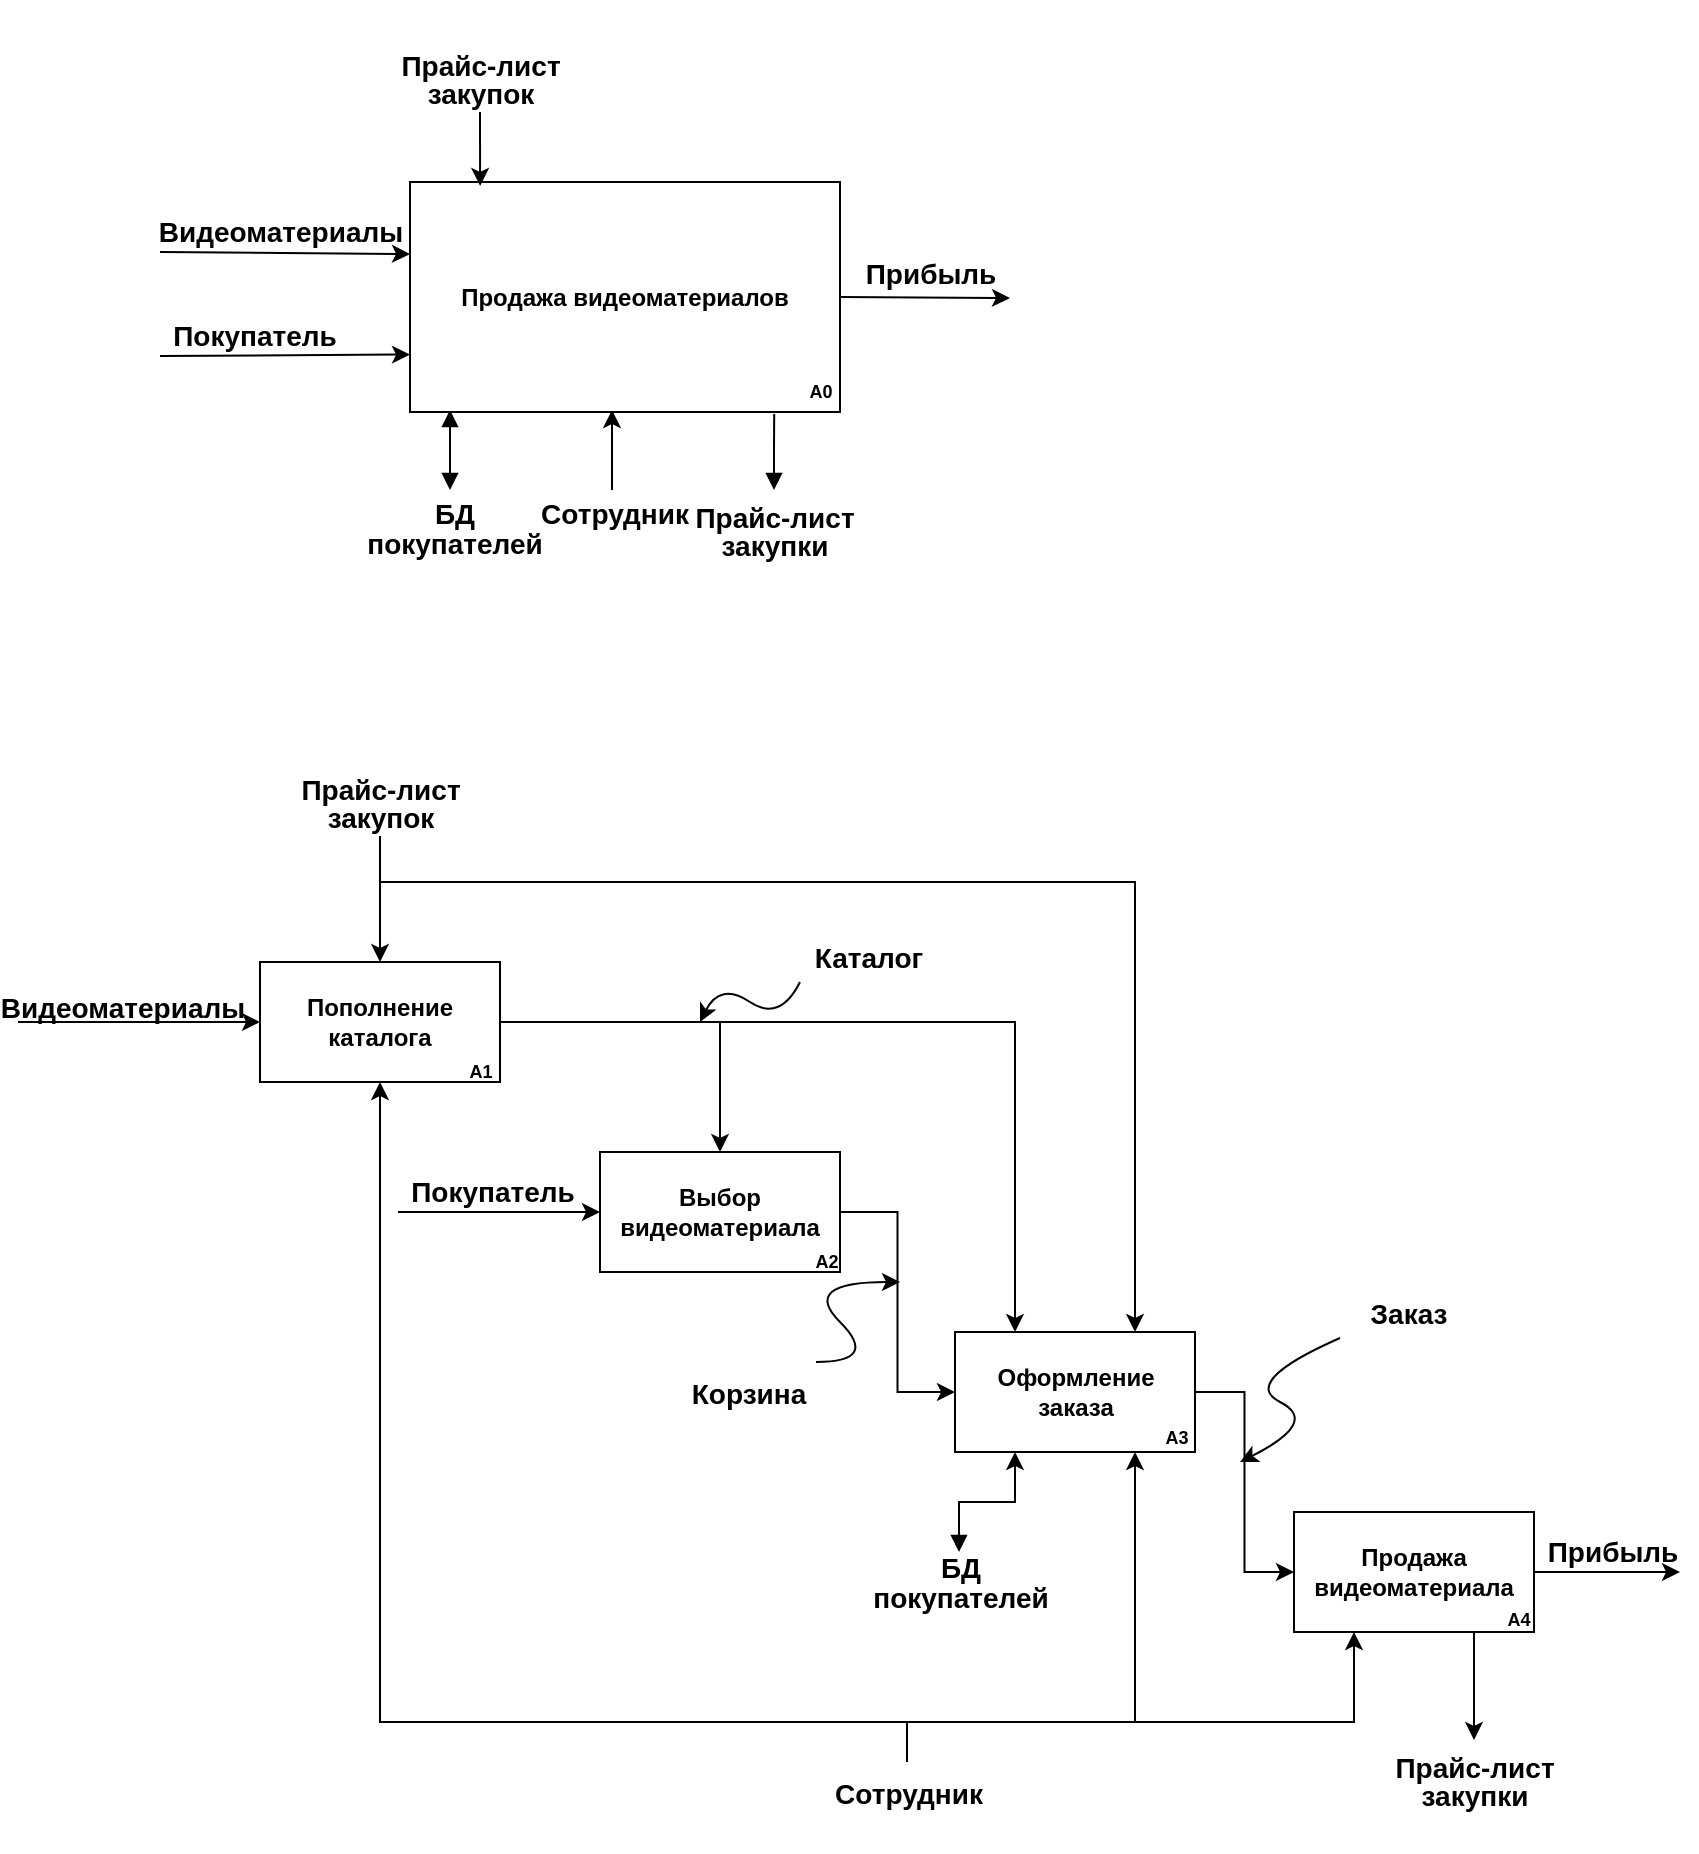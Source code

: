 <mxfile version="21.0.6" type="github">
  <diagram name="Page-1" id="Ck3fTt-HM888tLe21iKQ">
    <mxGraphModel dx="1401" dy="841" grid="1" gridSize="10" guides="1" tooltips="1" connect="1" arrows="1" fold="1" page="1" pageScale="1" pageWidth="850" pageHeight="1100" math="0" shadow="0">
      <root>
        <mxCell id="0" />
        <mxCell id="1" parent="0" />
        <mxCell id="z8rB2s8k8t27SP1FywNN-5" value="&lt;font style=&quot;font-size: 14px;&quot;&gt;Покупатель&lt;/font&gt;" style="text;strokeColor=none;fillColor=none;html=1;fontSize=24;fontStyle=1;verticalAlign=middle;align=center;" vertex="1" parent="1">
          <mxGeometry x="80" y="201" width="93" height="26" as="geometry" />
        </mxCell>
        <mxCell id="z8rB2s8k8t27SP1FywNN-3" value="" style="endArrow=classic;html=1;rounded=0;exitX=1;exitY=0.5;exitDx=0;exitDy=0;entryX=1;entryY=1;entryDx=0;entryDy=0;" edge="1" parent="1" source="z8rB2s8k8t27SP1FywNN-1" target="z8rB2s8k8t27SP1FywNN-7">
          <mxGeometry width="50" height="50" relative="1" as="geometry">
            <mxPoint x="410" y="225" as="sourcePoint" />
            <mxPoint x="610" y="218" as="targetPoint" />
          </mxGeometry>
        </mxCell>
        <mxCell id="z8rB2s8k8t27SP1FywNN-7" value="&lt;p style=&quot;line-height: 50%;&quot;&gt;&lt;span style=&quot;font-size: 14px;&quot;&gt;Прибыль&lt;/span&gt;&lt;/p&gt;" style="text;strokeColor=none;fillColor=none;html=1;fontSize=24;fontStyle=1;verticalAlign=middle;align=center;" vertex="1" parent="1">
          <mxGeometry x="425" y="170" width="80" height="28" as="geometry" />
        </mxCell>
        <mxCell id="z8rB2s8k8t27SP1FywNN-8" value="" style="endArrow=classic;html=1;rounded=0;entryX=0.5;entryY=1;entryDx=0;entryDy=0;" edge="1" parent="1">
          <mxGeometry width="50" height="50" relative="1" as="geometry">
            <mxPoint x="306" y="294" as="sourcePoint" />
            <mxPoint x="306" y="254" as="targetPoint" />
          </mxGeometry>
        </mxCell>
        <mxCell id="z8rB2s8k8t27SP1FywNN-9" value="&lt;font style=&quot;font-size: 14px;&quot;&gt;Сотрудник&lt;br&gt;&lt;/font&gt;" style="text;strokeColor=none;fillColor=none;html=1;fontSize=24;fontStyle=1;verticalAlign=middle;align=center;" vertex="1" parent="1">
          <mxGeometry x="260" y="290" width="93" height="26" as="geometry" />
        </mxCell>
        <mxCell id="z8rB2s8k8t27SP1FywNN-20" value="" style="endArrow=classic;html=1;rounded=0;exitX=1;exitY=0.5;exitDx=0;exitDy=0;entryX=1;entryY=1;entryDx=0;entryDy=0;" edge="1" parent="1" source="z8rB2s8k8t27SP1FywNN-16" target="z8rB2s8k8t27SP1FywNN-21">
          <mxGeometry width="50" height="50" relative="1" as="geometry">
            <mxPoint x="769" y="838" as="sourcePoint" />
            <mxPoint x="930" y="835" as="targetPoint" />
          </mxGeometry>
        </mxCell>
        <mxCell id="z8rB2s8k8t27SP1FywNN-21" value="&lt;p style=&quot;line-height: 50%;&quot;&gt;&lt;font style=&quot;font-size: 14px;&quot;&gt;Прибыль&lt;/font&gt;&lt;/p&gt;" style="text;strokeColor=none;fillColor=none;html=1;fontSize=24;fontStyle=1;verticalAlign=middle;align=center;" vertex="1" parent="1">
          <mxGeometry x="772" y="810" width="68" height="25" as="geometry" />
        </mxCell>
        <mxCell id="z8rB2s8k8t27SP1FywNN-51" style="edgeStyle=orthogonalEdgeStyle;rounded=0;orthogonalLoop=1;jettySize=auto;html=1;entryX=0.75;entryY=1;entryDx=0;entryDy=0;" edge="1" parent="1" source="z8rB2s8k8t27SP1FywNN-23" target="z8rB2s8k8t27SP1FywNN-15">
          <mxGeometry relative="1" as="geometry">
            <Array as="points">
              <mxPoint x="454" y="910" />
              <mxPoint x="568" y="910" />
            </Array>
          </mxGeometry>
        </mxCell>
        <mxCell id="z8rB2s8k8t27SP1FywNN-52" style="edgeStyle=orthogonalEdgeStyle;rounded=0;orthogonalLoop=1;jettySize=auto;html=1;entryX=0.25;entryY=1;entryDx=0;entryDy=0;" edge="1" parent="1" source="z8rB2s8k8t27SP1FywNN-23" target="z8rB2s8k8t27SP1FywNN-16">
          <mxGeometry relative="1" as="geometry">
            <Array as="points">
              <mxPoint x="454" y="910" />
              <mxPoint x="677" y="910" />
            </Array>
          </mxGeometry>
        </mxCell>
        <mxCell id="z8rB2s8k8t27SP1FywNN-53" style="edgeStyle=orthogonalEdgeStyle;rounded=0;orthogonalLoop=1;jettySize=auto;html=1;entryX=0.5;entryY=1;entryDx=0;entryDy=0;" edge="1" parent="1" source="z8rB2s8k8t27SP1FywNN-23" target="z8rB2s8k8t27SP1FywNN-39">
          <mxGeometry relative="1" as="geometry">
            <Array as="points">
              <mxPoint x="454" y="910" />
              <mxPoint x="190" y="910" />
            </Array>
          </mxGeometry>
        </mxCell>
        <mxCell id="z8rB2s8k8t27SP1FywNN-23" value="&lt;font style=&quot;font-size: 14px;&quot;&gt;Сотрудник&lt;br&gt;&lt;/font&gt;" style="text;strokeColor=none;fillColor=none;html=1;fontSize=24;fontStyle=1;verticalAlign=middle;align=center;" vertex="1" parent="1">
          <mxGeometry x="407" y="930" width="93" height="26" as="geometry" />
        </mxCell>
        <mxCell id="z8rB2s8k8t27SP1FywNN-28" value="" style="endArrow=classic;html=1;rounded=0;entryX=0;entryY=0.5;entryDx=0;entryDy=0;exitX=1;exitY=0.5;exitDx=0;exitDy=0;edgeStyle=orthogonalEdgeStyle;" edge="1" parent="1" source="z8rB2s8k8t27SP1FywNN-12" target="z8rB2s8k8t27SP1FywNN-15">
          <mxGeometry width="50" height="50" relative="1" as="geometry">
            <mxPoint x="277" y="885" as="sourcePoint" />
            <mxPoint x="327" y="835" as="targetPoint" />
          </mxGeometry>
        </mxCell>
        <mxCell id="z8rB2s8k8t27SP1FywNN-29" value="" style="endArrow=classic;html=1;rounded=0;entryX=0;entryY=0.5;entryDx=0;entryDy=0;exitX=1;exitY=0.5;exitDx=0;exitDy=0;edgeStyle=orthogonalEdgeStyle;" edge="1" parent="1" source="z8rB2s8k8t27SP1FywNN-15" target="z8rB2s8k8t27SP1FywNN-16">
          <mxGeometry width="50" height="50" relative="1" as="geometry">
            <mxPoint x="596" y="764" as="sourcePoint" />
            <mxPoint x="647" y="844" as="targetPoint" />
          </mxGeometry>
        </mxCell>
        <mxCell id="z8rB2s8k8t27SP1FywNN-30" value="" style="endArrow=block;html=1;rounded=0;entryX=0.5;entryY=1;entryDx=0;entryDy=0;endFill=1;startArrow=block;startFill=1;" edge="1" parent="1">
          <mxGeometry width="50" height="50" relative="1" as="geometry">
            <mxPoint x="225" y="294" as="sourcePoint" />
            <mxPoint x="225" y="254" as="targetPoint" />
          </mxGeometry>
        </mxCell>
        <mxCell id="z8rB2s8k8t27SP1FywNN-31" value="&lt;p style=&quot;line-height: 50%;&quot;&gt;&lt;font style=&quot;font-size: 14px;&quot;&gt;БД&lt;br&gt;покупателей&lt;br&gt;&lt;/font&gt;&lt;/p&gt;" style="text;strokeColor=none;fillColor=none;html=1;fontSize=24;fontStyle=1;verticalAlign=middle;align=center;" vertex="1" parent="1">
          <mxGeometry x="180" y="298" width="93" height="26" as="geometry" />
        </mxCell>
        <mxCell id="z8rB2s8k8t27SP1FywNN-57" style="edgeStyle=orthogonalEdgeStyle;rounded=0;orthogonalLoop=1;jettySize=auto;html=1;entryX=0.25;entryY=1;entryDx=0;entryDy=0;startArrow=block;startFill=1;" edge="1" parent="1" source="z8rB2s8k8t27SP1FywNN-32" target="z8rB2s8k8t27SP1FywNN-15">
          <mxGeometry relative="1" as="geometry" />
        </mxCell>
        <mxCell id="z8rB2s8k8t27SP1FywNN-32" value="&lt;p style=&quot;line-height: 50%;&quot;&gt;&lt;font style=&quot;font-size: 14px;&quot;&gt;БД&lt;br&gt;покупателей&lt;br&gt;&lt;/font&gt;&lt;/p&gt;" style="text;strokeColor=none;fillColor=none;html=1;fontSize=24;fontStyle=1;verticalAlign=middle;align=center;" vertex="1" parent="1">
          <mxGeometry x="433" y="825" width="93" height="26" as="geometry" />
        </mxCell>
        <mxCell id="z8rB2s8k8t27SP1FywNN-34" value="" style="group" vertex="1" connectable="0" parent="1">
          <mxGeometry x="477.5" y="715" width="120.5" height="60" as="geometry" />
        </mxCell>
        <mxCell id="z8rB2s8k8t27SP1FywNN-15" value="&lt;b&gt;Оформление&lt;br&gt;заказа&lt;/b&gt;" style="rounded=0;whiteSpace=wrap;html=1;" vertex="1" parent="z8rB2s8k8t27SP1FywNN-34">
          <mxGeometry width="120" height="60" as="geometry" />
        </mxCell>
        <mxCell id="z8rB2s8k8t27SP1FywNN-18" value="&lt;font style=&quot;font-size: 9px;&quot;&gt;А3&lt;/font&gt;" style="text;strokeColor=none;fillColor=none;html=1;fontSize=24;fontStyle=1;verticalAlign=middle;align=center;" vertex="1" parent="z8rB2s8k8t27SP1FywNN-34">
          <mxGeometry x="100.5" y="38" width="20" height="20" as="geometry" />
        </mxCell>
        <mxCell id="z8rB2s8k8t27SP1FywNN-35" value="" style="group" vertex="1" connectable="0" parent="1">
          <mxGeometry x="300" y="625" width="123" height="60" as="geometry" />
        </mxCell>
        <mxCell id="z8rB2s8k8t27SP1FywNN-12" value="&lt;b&gt;Выбор&lt;br&gt;видеоматериала&lt;/b&gt;" style="rounded=0;whiteSpace=wrap;html=1;" vertex="1" parent="z8rB2s8k8t27SP1FywNN-35">
          <mxGeometry width="120" height="60" as="geometry" />
        </mxCell>
        <mxCell id="z8rB2s8k8t27SP1FywNN-17" value="&lt;font style=&quot;font-size: 9px;&quot;&gt;А2&lt;/font&gt;" style="text;strokeColor=none;fillColor=none;html=1;fontSize=24;fontStyle=1;verticalAlign=middle;align=center;" vertex="1" parent="z8rB2s8k8t27SP1FywNN-35">
          <mxGeometry x="103" y="40" width="20" height="20" as="geometry" />
        </mxCell>
        <mxCell id="z8rB2s8k8t27SP1FywNN-37" value="" style="group" vertex="1" connectable="0" parent="1">
          <mxGeometry x="647" y="805" width="122" height="60" as="geometry" />
        </mxCell>
        <mxCell id="z8rB2s8k8t27SP1FywNN-16" value="&lt;b&gt;Продажа&lt;br&gt;видеоматериала&lt;/b&gt;" style="rounded=0;whiteSpace=wrap;html=1;" vertex="1" parent="z8rB2s8k8t27SP1FywNN-37">
          <mxGeometry width="120" height="60" as="geometry" />
        </mxCell>
        <mxCell id="z8rB2s8k8t27SP1FywNN-19" value="&lt;font style=&quot;font-size: 9px;&quot;&gt;А4&lt;/font&gt;" style="text;strokeColor=none;fillColor=none;html=1;fontSize=24;fontStyle=1;verticalAlign=middle;align=center;" vertex="1" parent="z8rB2s8k8t27SP1FywNN-37">
          <mxGeometry x="102" y="39" width="20" height="20" as="geometry" />
        </mxCell>
        <mxCell id="z8rB2s8k8t27SP1FywNN-42" style="edgeStyle=orthogonalEdgeStyle;rounded=0;orthogonalLoop=1;jettySize=auto;html=1;entryX=0.5;entryY=0;entryDx=0;entryDy=0;" edge="1" parent="1" source="z8rB2s8k8t27SP1FywNN-39" target="z8rB2s8k8t27SP1FywNN-12">
          <mxGeometry relative="1" as="geometry" />
        </mxCell>
        <mxCell id="z8rB2s8k8t27SP1FywNN-43" style="edgeStyle=orthogonalEdgeStyle;rounded=0;orthogonalLoop=1;jettySize=auto;html=1;entryX=0.25;entryY=0;entryDx=0;entryDy=0;" edge="1" parent="1" source="z8rB2s8k8t27SP1FywNN-39" target="z8rB2s8k8t27SP1FywNN-15">
          <mxGeometry relative="1" as="geometry">
            <mxPoint x="510" y="710" as="targetPoint" />
          </mxGeometry>
        </mxCell>
        <mxCell id="z8rB2s8k8t27SP1FywNN-41" value="" style="group" vertex="1" connectable="0" parent="1">
          <mxGeometry x="205" y="140" width="215" height="115" as="geometry" />
        </mxCell>
        <mxCell id="z8rB2s8k8t27SP1FywNN-1" value="&lt;b&gt;Продажа видеоматериалов&lt;/b&gt;" style="rounded=0;whiteSpace=wrap;html=1;" vertex="1" parent="z8rB2s8k8t27SP1FywNN-41">
          <mxGeometry width="215" height="115.0" as="geometry" />
        </mxCell>
        <mxCell id="z8rB2s8k8t27SP1FywNN-4" value="&lt;font style=&quot;font-size: 9px;&quot;&gt;А0&lt;/font&gt;" style="text;strokeColor=none;fillColor=none;html=1;fontSize=24;fontStyle=1;verticalAlign=middle;align=center;" vertex="1" parent="z8rB2s8k8t27SP1FywNN-41">
          <mxGeometry x="195" y="84.333" width="20" height="30.667" as="geometry" />
        </mxCell>
        <mxCell id="z8rB2s8k8t27SP1FywNN-44" value="" style="group" vertex="1" connectable="0" parent="1">
          <mxGeometry x="199" y="629" width="93" height="26" as="geometry" />
        </mxCell>
        <mxCell id="z8rB2s8k8t27SP1FywNN-13" value="&lt;font style=&quot;font-size: 14px;&quot;&gt;Покупатель&lt;/font&gt;" style="text;strokeColor=none;fillColor=none;html=1;fontSize=24;fontStyle=1;verticalAlign=middle;align=center;" vertex="1" parent="z8rB2s8k8t27SP1FywNN-44">
          <mxGeometry width="93" height="26" as="geometry" />
        </mxCell>
        <mxCell id="z8rB2s8k8t27SP1FywNN-38" value="" style="endArrow=classic;html=1;rounded=0;entryX=0;entryY=0.5;entryDx=0;entryDy=0;strokeColor=default;exitX=0;exitY=1;exitDx=0;exitDy=0;" edge="1" parent="z8rB2s8k8t27SP1FywNN-44" source="z8rB2s8k8t27SP1FywNN-13" target="z8rB2s8k8t27SP1FywNN-12">
          <mxGeometry width="50" height="50" relative="1" as="geometry">
            <mxPoint x="-12" y="26" as="sourcePoint" />
            <mxPoint x="94" y="36" as="targetPoint" />
          </mxGeometry>
        </mxCell>
        <mxCell id="z8rB2s8k8t27SP1FywNN-54" value="" style="endArrow=classic;html=1;rounded=0;exitX=0;exitY=1;exitDx=0;exitDy=0;entryX=0;entryY=0.75;entryDx=0;entryDy=0;" edge="1" parent="1" source="z8rB2s8k8t27SP1FywNN-5" target="z8rB2s8k8t27SP1FywNN-1">
          <mxGeometry width="50" height="50" relative="1" as="geometry">
            <mxPoint x="30" y="230" as="sourcePoint" />
            <mxPoint x="188" y="230" as="targetPoint" />
          </mxGeometry>
        </mxCell>
        <mxCell id="z8rB2s8k8t27SP1FywNN-55" value="&lt;font style=&quot;font-size: 14px;&quot;&gt;Видеоматериалы&lt;/font&gt;" style="text;strokeColor=none;fillColor=none;html=1;fontSize=24;fontStyle=1;verticalAlign=middle;align=center;" vertex="1" parent="1">
          <mxGeometry x="80" y="148" width="120" height="27" as="geometry" />
        </mxCell>
        <mxCell id="z8rB2s8k8t27SP1FywNN-56" value="" style="endArrow=classic;html=1;rounded=0;exitX=0;exitY=1;exitDx=0;exitDy=0;entryX=0;entryY=0.75;entryDx=0;entryDy=0;" edge="1" parent="1" source="z8rB2s8k8t27SP1FywNN-55">
          <mxGeometry width="50" height="50" relative="1" as="geometry">
            <mxPoint x="30" y="180" as="sourcePoint" />
            <mxPoint x="205" y="176" as="targetPoint" />
          </mxGeometry>
        </mxCell>
        <mxCell id="z8rB2s8k8t27SP1FywNN-59" value="" style="endArrow=classic;html=1;rounded=0;entryX=0;entryY=0.5;entryDx=0;entryDy=0;exitX=0;exitY=1;exitDx=0;exitDy=0;" edge="1" parent="1" source="z8rB2s8k8t27SP1FywNN-60" target="z8rB2s8k8t27SP1FywNN-39">
          <mxGeometry width="50" height="50" relative="1" as="geometry">
            <mxPoint y="560" as="sourcePoint" />
            <mxPoint x="110" y="565" as="targetPoint" />
          </mxGeometry>
        </mxCell>
        <mxCell id="z8rB2s8k8t27SP1FywNN-60" value="&lt;font style=&quot;font-size: 14px;&quot;&gt;Видеоматериалы&lt;/font&gt;" style="text;strokeColor=none;fillColor=none;html=1;fontSize=24;fontStyle=1;verticalAlign=middle;align=center;" vertex="1" parent="1">
          <mxGeometry x="9" y="540" width="104" height="20" as="geometry" />
        </mxCell>
        <mxCell id="z8rB2s8k8t27SP1FywNN-61" value="" style="endArrow=classic;html=1;rounded=0;entryX=0.163;entryY=0.017;entryDx=0;entryDy=0;entryPerimeter=0;exitX=0.5;exitY=1;exitDx=0;exitDy=0;" edge="1" parent="1" source="z8rB2s8k8t27SP1FywNN-69" target="z8rB2s8k8t27SP1FywNN-1">
          <mxGeometry width="50" height="50" relative="1" as="geometry">
            <mxPoint x="240" y="60" as="sourcePoint" />
            <mxPoint x="290" y="60" as="targetPoint" />
          </mxGeometry>
        </mxCell>
        <mxCell id="z8rB2s8k8t27SP1FywNN-65" style="edgeStyle=orthogonalEdgeStyle;rounded=0;orthogonalLoop=1;jettySize=auto;html=1;entryX=0.5;entryY=0;entryDx=0;entryDy=0;" edge="1" parent="1" source="z8rB2s8k8t27SP1FywNN-64" target="z8rB2s8k8t27SP1FywNN-39">
          <mxGeometry relative="1" as="geometry" />
        </mxCell>
        <mxCell id="z8rB2s8k8t27SP1FywNN-66" style="edgeStyle=orthogonalEdgeStyle;rounded=0;orthogonalLoop=1;jettySize=auto;html=1;entryX=0.75;entryY=0;entryDx=0;entryDy=0;" edge="1" parent="1" source="z8rB2s8k8t27SP1FywNN-64" target="z8rB2s8k8t27SP1FywNN-15">
          <mxGeometry relative="1" as="geometry">
            <Array as="points">
              <mxPoint x="190" y="490" />
              <mxPoint x="568" y="490" />
            </Array>
          </mxGeometry>
        </mxCell>
        <mxCell id="z8rB2s8k8t27SP1FywNN-64" value="&lt;p style=&quot;line-height: 40%;&quot;&gt;&lt;font style=&quot;font-size: 14px;&quot;&gt;Прайс-лист&lt;br&gt;закупок&lt;br&gt;&lt;/font&gt;&lt;/p&gt;" style="text;strokeColor=none;fillColor=none;html=1;fontSize=24;fontStyle=1;verticalAlign=middle;align=center;" vertex="1" parent="1">
          <mxGeometry x="145" y="430" width="90" height="37" as="geometry" />
        </mxCell>
        <mxCell id="z8rB2s8k8t27SP1FywNN-68" value="" style="group" vertex="1" connectable="0" parent="1">
          <mxGeometry x="130" y="530" width="120" height="60" as="geometry" />
        </mxCell>
        <mxCell id="z8rB2s8k8t27SP1FywNN-39" value="&lt;b&gt;Пополнение каталога&lt;/b&gt;" style="rounded=0;whiteSpace=wrap;html=1;" vertex="1" parent="z8rB2s8k8t27SP1FywNN-68">
          <mxGeometry width="120" height="60" as="geometry" />
        </mxCell>
        <mxCell id="z8rB2s8k8t27SP1FywNN-67" value="&lt;font style=&quot;font-size: 9px;&quot;&gt;А1&lt;/font&gt;" style="text;strokeColor=none;fillColor=none;html=1;fontSize=24;fontStyle=1;verticalAlign=middle;align=center;" vertex="1" parent="z8rB2s8k8t27SP1FywNN-68">
          <mxGeometry x="100" y="40" width="20" height="20" as="geometry" />
        </mxCell>
        <mxCell id="z8rB2s8k8t27SP1FywNN-69" value="&lt;p style=&quot;line-height: 40%;&quot;&gt;&lt;font style=&quot;font-size: 14px;&quot;&gt;Прайс-лист&lt;br&gt;закупок&lt;br&gt;&lt;/font&gt;&lt;/p&gt;" style="text;strokeColor=none;fillColor=none;html=1;fontSize=24;fontStyle=1;verticalAlign=middle;align=center;" vertex="1" parent="1">
          <mxGeometry x="195" y="68" width="90" height="37" as="geometry" />
        </mxCell>
        <mxCell id="z8rB2s8k8t27SP1FywNN-70" value="&lt;p style=&quot;line-height: 40%;&quot;&gt;&lt;font style=&quot;font-size: 14px;&quot;&gt;Прайс-лист&lt;br&gt;закупки&lt;br&gt;&lt;/font&gt;&lt;/p&gt;" style="text;strokeColor=none;fillColor=none;html=1;fontSize=24;fontStyle=1;verticalAlign=middle;align=center;" vertex="1" parent="1">
          <mxGeometry x="692" y="919" width="90" height="37" as="geometry" />
        </mxCell>
        <mxCell id="z8rB2s8k8t27SP1FywNN-72" style="edgeStyle=orthogonalEdgeStyle;rounded=0;orthogonalLoop=1;jettySize=auto;html=1;exitX=0.75;exitY=1;exitDx=0;exitDy=0;entryX=0.5;entryY=0;entryDx=0;entryDy=0;" edge="1" parent="1" source="z8rB2s8k8t27SP1FywNN-16" target="z8rB2s8k8t27SP1FywNN-70">
          <mxGeometry relative="1" as="geometry" />
        </mxCell>
        <mxCell id="z8rB2s8k8t27SP1FywNN-74" style="edgeStyle=orthogonalEdgeStyle;rounded=0;orthogonalLoop=1;jettySize=auto;html=1;entryX=0.847;entryY=1.009;entryDx=0;entryDy=0;entryPerimeter=0;startArrow=block;startFill=1;endArrow=none;endFill=0;" edge="1" parent="1" source="z8rB2s8k8t27SP1FywNN-73" target="z8rB2s8k8t27SP1FywNN-1">
          <mxGeometry relative="1" as="geometry" />
        </mxCell>
        <mxCell id="z8rB2s8k8t27SP1FywNN-73" value="&lt;p style=&quot;line-height: 40%;&quot;&gt;&lt;font style=&quot;font-size: 14px;&quot;&gt;Прайс-лист&lt;br&gt;закупки&lt;br&gt;&lt;/font&gt;&lt;/p&gt;" style="text;strokeColor=none;fillColor=none;html=1;fontSize=24;fontStyle=1;verticalAlign=middle;align=center;" vertex="1" parent="1">
          <mxGeometry x="342" y="294" width="90" height="37" as="geometry" />
        </mxCell>
        <mxCell id="z8rB2s8k8t27SP1FywNN-78" value="&lt;p style=&quot;line-height: 50%;&quot;&gt;&lt;font style=&quot;font-size: 14px;&quot;&gt;Корзина&lt;/font&gt;&lt;/p&gt;" style="text;strokeColor=none;fillColor=none;html=1;fontSize=24;fontStyle=1;verticalAlign=middle;align=center;" vertex="1" parent="1">
          <mxGeometry x="340" y="730" width="68" height="28" as="geometry" />
        </mxCell>
        <mxCell id="z8rB2s8k8t27SP1FywNN-79" value="" style="curved=1;endArrow=classic;html=1;rounded=0;exitX=1;exitY=0;exitDx=0;exitDy=0;" edge="1" parent="1" source="z8rB2s8k8t27SP1FywNN-78">
          <mxGeometry width="50" height="50" relative="1" as="geometry">
            <mxPoint x="380" y="760" as="sourcePoint" />
            <mxPoint x="450" y="690" as="targetPoint" />
            <Array as="points">
              <mxPoint x="440" y="730" />
              <mxPoint x="400" y="690" />
            </Array>
          </mxGeometry>
        </mxCell>
        <mxCell id="z8rB2s8k8t27SP1FywNN-80" value="&lt;p style=&quot;line-height: 50%;&quot;&gt;&lt;font style=&quot;font-size: 14px;&quot;&gt;Заказ&lt;/font&gt;&lt;/p&gt;" style="text;strokeColor=none;fillColor=none;html=1;fontSize=24;fontStyle=1;verticalAlign=middle;align=center;" vertex="1" parent="1">
          <mxGeometry x="670" y="690" width="68" height="28" as="geometry" />
        </mxCell>
        <mxCell id="z8rB2s8k8t27SP1FywNN-82" value="" style="curved=1;endArrow=classic;html=1;rounded=0;exitX=0;exitY=1;exitDx=0;exitDy=0;" edge="1" parent="1" source="z8rB2s8k8t27SP1FywNN-80">
          <mxGeometry width="50" height="50" relative="1" as="geometry">
            <mxPoint x="640" y="700" as="sourcePoint" />
            <mxPoint x="620" y="780" as="targetPoint" />
            <Array as="points">
              <mxPoint x="620" y="740" />
              <mxPoint x="660" y="760" />
            </Array>
          </mxGeometry>
        </mxCell>
        <mxCell id="z8rB2s8k8t27SP1FywNN-83" value="&lt;p style=&quot;line-height: 50%;&quot;&gt;&lt;font style=&quot;font-size: 14px;&quot;&gt;Каталог&lt;/font&gt;&lt;/p&gt;" style="text;strokeColor=none;fillColor=none;html=1;fontSize=24;fontStyle=1;verticalAlign=middle;align=center;" vertex="1" parent="1">
          <mxGeometry x="400" y="512" width="68" height="28" as="geometry" />
        </mxCell>
        <mxCell id="z8rB2s8k8t27SP1FywNN-84" value="" style="curved=1;endArrow=classic;html=1;rounded=0;exitX=0;exitY=1;exitDx=0;exitDy=0;" edge="1" parent="1" source="z8rB2s8k8t27SP1FywNN-83">
          <mxGeometry width="50" height="50" relative="1" as="geometry">
            <mxPoint x="290" y="540" as="sourcePoint" />
            <mxPoint x="350" y="560" as="targetPoint" />
            <Array as="points">
              <mxPoint x="390" y="560" />
              <mxPoint x="360" y="540" />
            </Array>
          </mxGeometry>
        </mxCell>
      </root>
    </mxGraphModel>
  </diagram>
</mxfile>
